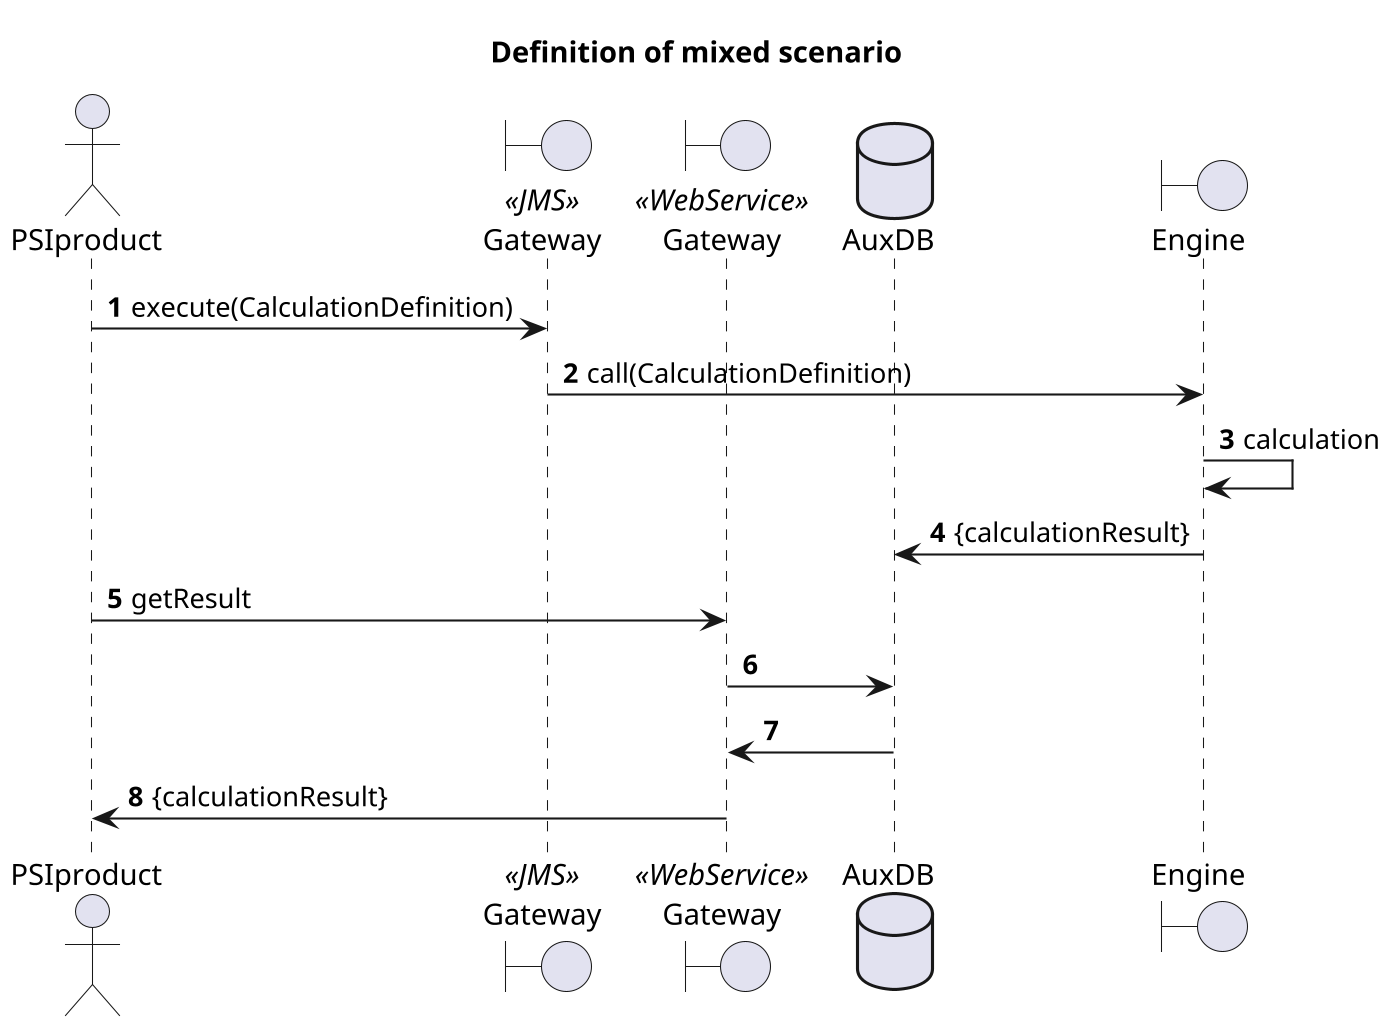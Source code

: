 @startuml
skinparam dpi 200
skinparam backgroundColor transparent

title Definition of mixed scenario

actor PSIproduct
boundary Gateway as jms <<JMS>>
boundary Gateway as ws <<WebService>>
database AuxDB as auxdb
boundary Engine as Engine

' TODO what with scenarios when there is no data passed but for eg. TS is returned?

autonumber
PSIproduct ->jms: execute(CalculationDefinition)
jms -> Engine: call(CalculationDefinition)
Engine -> Engine: calculation
Engine -> auxdb: {calculationResult}
PSIproduct -> ws: getResult
ws -> auxdb
auxdb -> ws
ws -> PSIproduct: {calculationResult}

@enduml